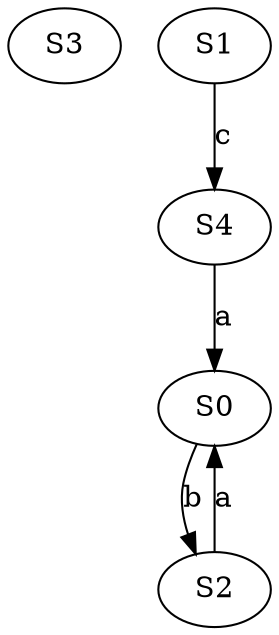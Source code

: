 strict digraph  {
S3;
S0;
S1;
S2;
S4;
S0 -> S2  [label=b];
S1 -> S4  [label=c];
S2 -> S0  [label=a];
S4 -> S0  [label=a];
}
